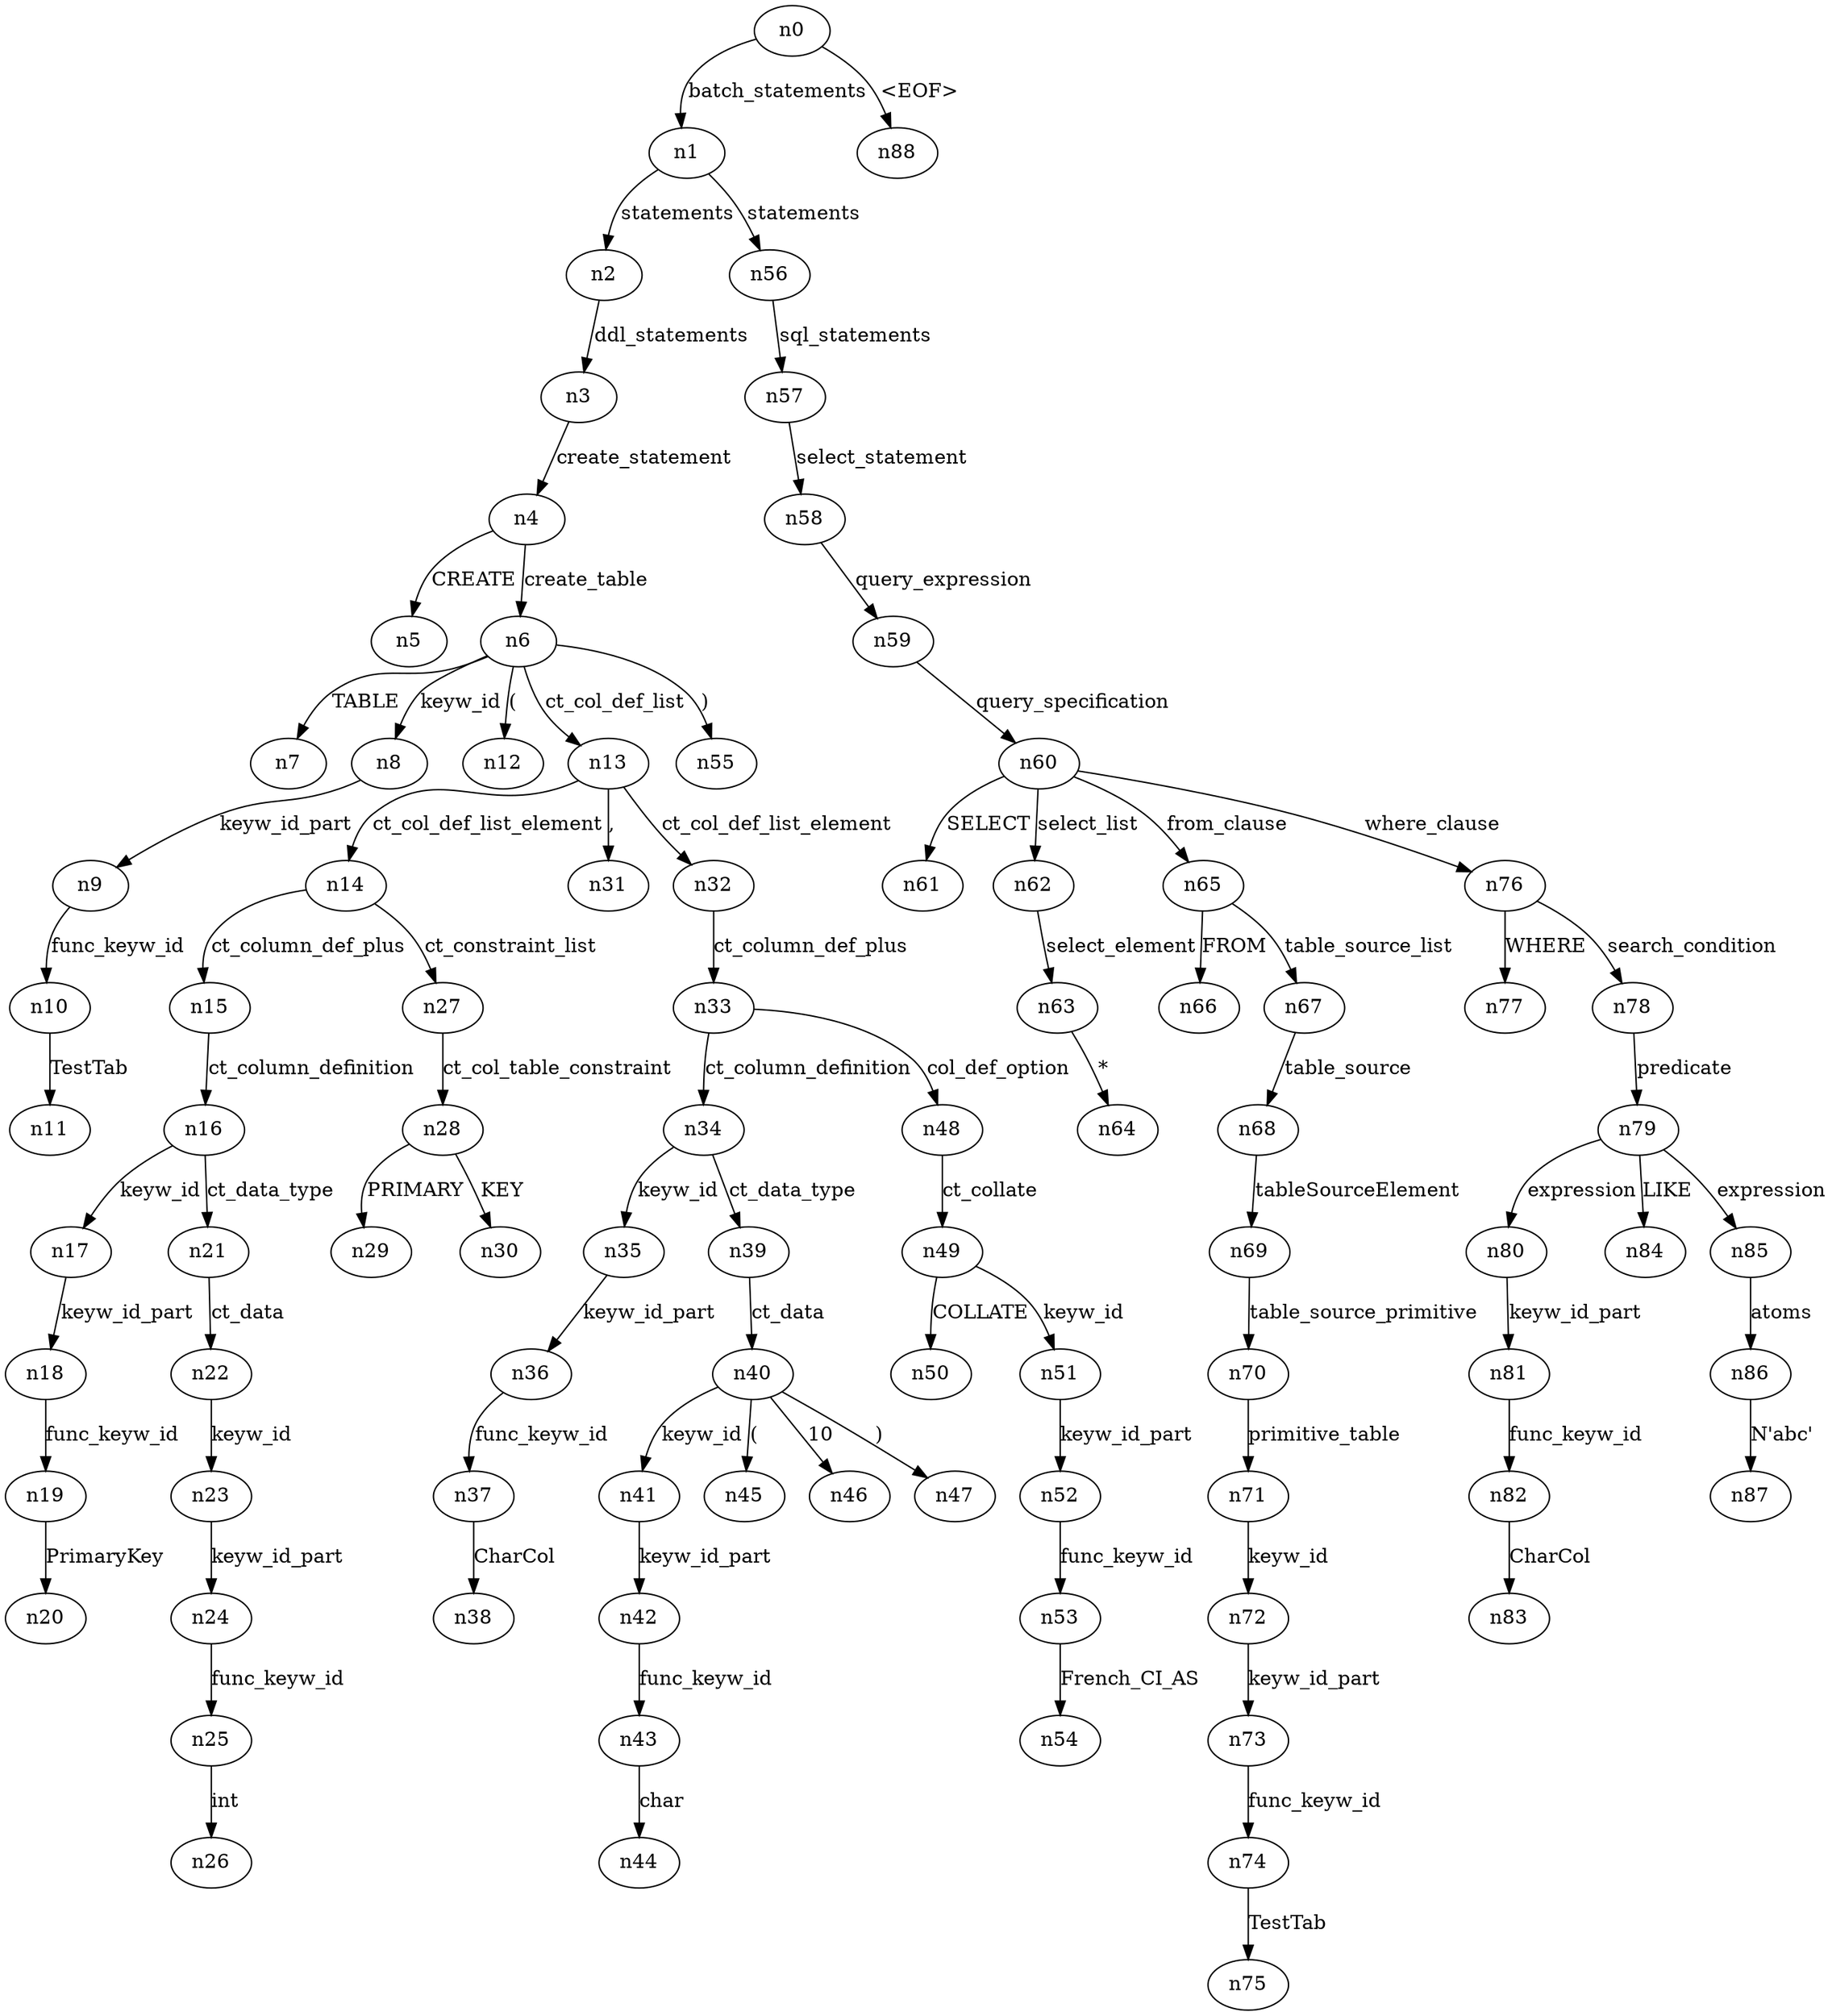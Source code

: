 digraph ParseTree {
  n0 -> n1 [label="batch_statements"];
  n1 -> n2 [label="statements"];
  n2 -> n3 [label="ddl_statements"];
  n3 -> n4 [label="create_statement"];
  n4 -> n5 [label="CREATE"];
  n4 -> n6 [label="create_table"];
  n6 -> n7 [label="TABLE"];
  n6 -> n8 [label="keyw_id"];
  n8 -> n9 [label="keyw_id_part"];
  n9 -> n10 [label="func_keyw_id"];
  n10 -> n11 [label="TestTab"];
  n6 -> n12 [label="("];
  n6 -> n13 [label="ct_col_def_list"];
  n13 -> n14 [label="ct_col_def_list_element"];
  n14 -> n15 [label="ct_column_def_plus"];
  n15 -> n16 [label="ct_column_definition"];
  n16 -> n17 [label="keyw_id"];
  n17 -> n18 [label="keyw_id_part"];
  n18 -> n19 [label="func_keyw_id"];
  n19 -> n20 [label="PrimaryKey"];
  n16 -> n21 [label="ct_data_type"];
  n21 -> n22 [label="ct_data"];
  n22 -> n23 [label="keyw_id"];
  n23 -> n24 [label="keyw_id_part"];
  n24 -> n25 [label="func_keyw_id"];
  n25 -> n26 [label="int"];
  n14 -> n27 [label="ct_constraint_list"];
  n27 -> n28 [label="ct_col_table_constraint"];
  n28 -> n29 [label="PRIMARY"];
  n28 -> n30 [label="KEY"];
  n13 -> n31 [label=","];
  n13 -> n32 [label="ct_col_def_list_element"];
  n32 -> n33 [label="ct_column_def_plus"];
  n33 -> n34 [label="ct_column_definition"];
  n34 -> n35 [label="keyw_id"];
  n35 -> n36 [label="keyw_id_part"];
  n36 -> n37 [label="func_keyw_id"];
  n37 -> n38 [label="CharCol"];
  n34 -> n39 [label="ct_data_type"];
  n39 -> n40 [label="ct_data"];
  n40 -> n41 [label="keyw_id"];
  n41 -> n42 [label="keyw_id_part"];
  n42 -> n43 [label="func_keyw_id"];
  n43 -> n44 [label="char"];
  n40 -> n45 [label="("];
  n40 -> n46 [label="10"];
  n40 -> n47 [label=")"];
  n33 -> n48 [label="col_def_option"];
  n48 -> n49 [label="ct_collate"];
  n49 -> n50 [label="COLLATE"];
  n49 -> n51 [label="keyw_id"];
  n51 -> n52 [label="keyw_id_part"];
  n52 -> n53 [label="func_keyw_id"];
  n53 -> n54 [label="French_CI_AS"];
  n6 -> n55 [label=")"];
  n1 -> n56 [label="statements"];
  n56 -> n57 [label="sql_statements"];
  n57 -> n58 [label="select_statement"];
  n58 -> n59 [label="query_expression"];
  n59 -> n60 [label="query_specification"];
  n60 -> n61 [label="SELECT"];
  n60 -> n62 [label="select_list"];
  n62 -> n63 [label="select_element"];
  n63 -> n64 [label="*"];
  n60 -> n65 [label="from_clause"];
  n65 -> n66 [label="FROM"];
  n65 -> n67 [label="table_source_list"];
  n67 -> n68 [label="table_source"];
  n68 -> n69 [label="tableSourceElement"];
  n69 -> n70 [label="table_source_primitive"];
  n70 -> n71 [label="primitive_table"];
  n71 -> n72 [label="keyw_id"];
  n72 -> n73 [label="keyw_id_part"];
  n73 -> n74 [label="func_keyw_id"];
  n74 -> n75 [label="TestTab"];
  n60 -> n76 [label="where_clause"];
  n76 -> n77 [label="WHERE"];
  n76 -> n78 [label="search_condition"];
  n78 -> n79 [label="predicate"];
  n79 -> n80 [label="expression"];
  n80 -> n81 [label="keyw_id_part"];
  n81 -> n82 [label="func_keyw_id"];
  n82 -> n83 [label="CharCol"];
  n79 -> n84 [label="LIKE"];
  n79 -> n85 [label="expression"];
  n85 -> n86 [label="atoms"];
  n86 -> n87 [label="N'abc'"];
  n0 -> n88 [label="<EOF>"];
}